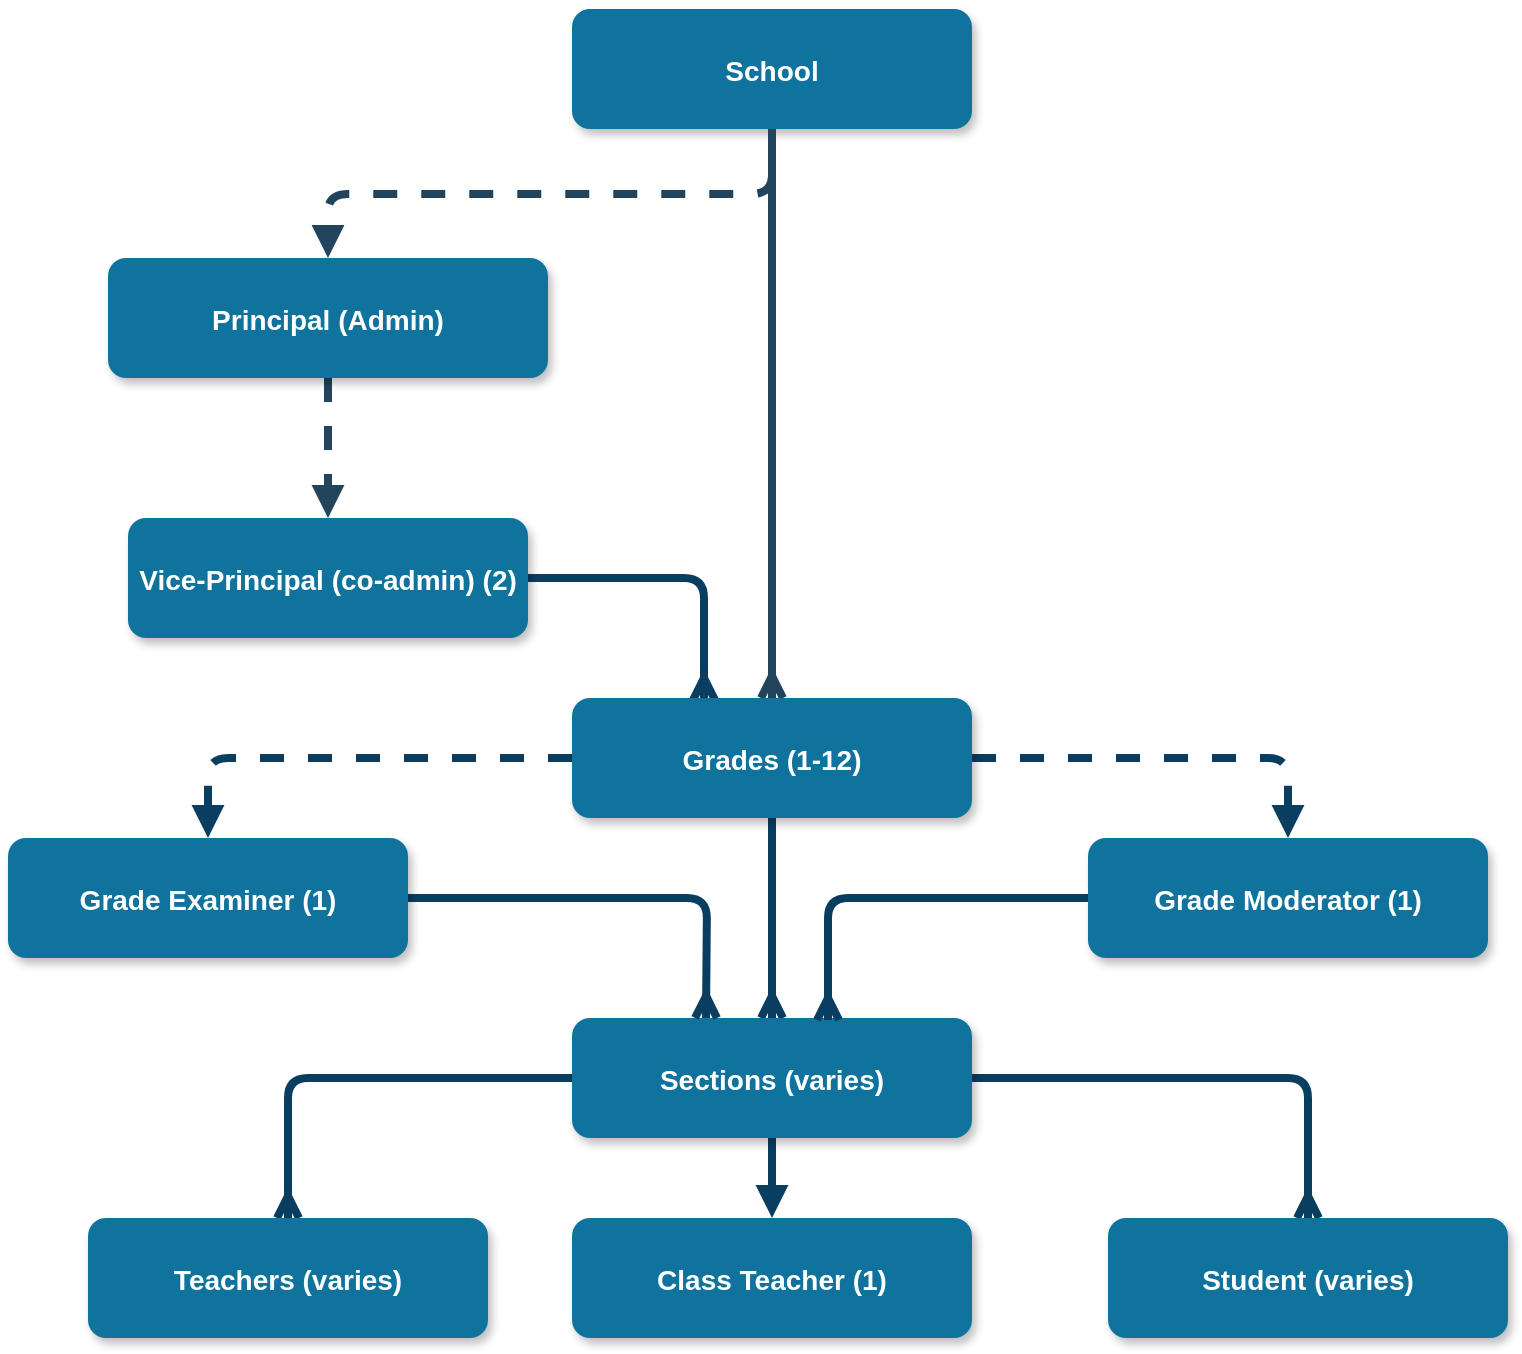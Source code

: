 <mxfile version="14.5.10" type="github">
  <diagram name="Page-1" id="97916047-d0de-89f5-080d-49f4d83e522f">
    <mxGraphModel dx="1117" dy="1064" grid="1" gridSize="10" guides="1" tooltips="1" connect="1" arrows="1" fold="1" page="1" pageScale="1.5" pageWidth="1169" pageHeight="827" background="#ffffff" math="0" shadow="0">
      <root>
        <mxCell id="0" />
        <mxCell id="1" parent="0" />
        <mxCell id="8MC2DWyYjMER8P40MpTn-35" style="edgeStyle=elbowEdgeStyle;orthogonalLoop=1;jettySize=auto;elbow=vertical;html=1;entryX=0.5;entryY=0;entryDx=0;entryDy=0;endArrow=ERmany;endFill=0;strokeColor=#23445D;strokeWidth=4;" edge="1" parent="1" source="2" target="H-iCgf8CoXjkj9gifYdi-56">
          <mxGeometry relative="1" as="geometry" />
        </mxCell>
        <mxCell id="2" value="School" style="rounded=1;fillColor=#10739E;strokeColor=none;shadow=1;gradientColor=none;fontStyle=1;fontColor=#FFFFFF;fontSize=14;" parent="1" vertex="1">
          <mxGeometry x="672" y="205.5" width="200" height="60" as="geometry" />
        </mxCell>
        <mxCell id="8MC2DWyYjMER8P40MpTn-34" style="edgeStyle=elbowEdgeStyle;orthogonalLoop=1;jettySize=auto;elbow=vertical;html=1;entryX=0.5;entryY=0;entryDx=0;entryDy=0;endArrow=block;endFill=1;strokeColor=#23445D;strokeWidth=4;dashed=1;" edge="1" parent="1" source="3" target="7">
          <mxGeometry relative="1" as="geometry" />
        </mxCell>
        <mxCell id="3" value="Principal (Admin)" style="rounded=1;fillColor=#10739E;strokeColor=none;shadow=1;gradientColor=none;fontStyle=1;fontColor=#FFFFFF;fontSize=14;" parent="1" vertex="1">
          <mxGeometry x="440" y="330" width="220" height="60" as="geometry" />
        </mxCell>
        <mxCell id="H-iCgf8CoXjkj9gifYdi-76" style="edgeStyle=orthogonalEdgeStyle;orthogonalLoop=1;jettySize=auto;html=1;startFill=0;endArrow=ERmany;endFill=0;strokeColor=#0A3E61;strokeWidth=4;entryX=0.33;entryY=0.017;entryDx=0;entryDy=0;entryPerimeter=0;" parent="1" source="7" target="H-iCgf8CoXjkj9gifYdi-56" edge="1">
          <mxGeometry relative="1" as="geometry">
            <mxPoint x="741" y="540" as="targetPoint" />
          </mxGeometry>
        </mxCell>
        <mxCell id="7" value="Vice-Principal (co-admin) (2)" style="rounded=1;fillColor=#10739E;strokeColor=none;shadow=1;gradientColor=none;fontStyle=1;fontColor=#FFFFFF;fontSize=14;" parent="1" vertex="1">
          <mxGeometry x="450" y="460" width="200" height="60" as="geometry" />
        </mxCell>
        <mxCell id="29" value="" style="edgeStyle=elbowEdgeStyle;elbow=vertical;strokeWidth=4;endArrow=block;endFill=1;fontStyle=1;strokeColor=#23445D;dashed=1;" parent="1" source="2" target="3" edge="1">
          <mxGeometry x="22" y="165.5" width="100" height="100" as="geometry">
            <mxPoint x="22" y="265.5" as="sourcePoint" />
            <mxPoint x="122" y="165.5" as="targetPoint" />
          </mxGeometry>
        </mxCell>
        <mxCell id="H-iCgf8CoXjkj9gifYdi-65" style="edgeStyle=orthogonalEdgeStyle;orthogonalLoop=1;jettySize=auto;html=1;startFill=0;endArrow=ERmany;endFill=0;strokeColor=#0A3E61;strokeWidth=4;" parent="1" source="H-iCgf8CoXjkj9gifYdi-56" target="H-iCgf8CoXjkj9gifYdi-64" edge="1">
          <mxGeometry relative="1" as="geometry" />
        </mxCell>
        <mxCell id="H-iCgf8CoXjkj9gifYdi-67" style="edgeStyle=orthogonalEdgeStyle;orthogonalLoop=1;jettySize=auto;html=1;startFill=0;endArrow=block;endFill=1;strokeColor=#0A3E61;strokeWidth=4;dashed=1;" parent="1" source="H-iCgf8CoXjkj9gifYdi-56" target="H-iCgf8CoXjkj9gifYdi-66" edge="1">
          <mxGeometry relative="1" as="geometry" />
        </mxCell>
        <mxCell id="H-iCgf8CoXjkj9gifYdi-81" style="edgeStyle=orthogonalEdgeStyle;orthogonalLoop=1;jettySize=auto;html=1;startFill=0;endArrow=block;endFill=1;strokeColor=#0A3E61;strokeWidth=4;dashed=1;" parent="1" source="H-iCgf8CoXjkj9gifYdi-56" target="H-iCgf8CoXjkj9gifYdi-78" edge="1">
          <mxGeometry relative="1" as="geometry" />
        </mxCell>
        <mxCell id="H-iCgf8CoXjkj9gifYdi-56" value="Grades (1-12)" style="rounded=1;fillColor=#10739E;strokeColor=none;shadow=1;gradientColor=none;fontStyle=1;fontColor=#FFFFFF;fontSize=14;" parent="1" vertex="1">
          <mxGeometry x="672" y="550" width="200" height="60" as="geometry" />
        </mxCell>
        <mxCell id="H-iCgf8CoXjkj9gifYdi-71" style="edgeStyle=orthogonalEdgeStyle;orthogonalLoop=1;jettySize=auto;html=1;startFill=0;endArrow=ERmany;endFill=0;strokeColor=#0A3E61;strokeWidth=4;" parent="1" source="H-iCgf8CoXjkj9gifYdi-64" target="H-iCgf8CoXjkj9gifYdi-69" edge="1">
          <mxGeometry relative="1" as="geometry" />
        </mxCell>
        <mxCell id="H-iCgf8CoXjkj9gifYdi-72" style="edgeStyle=orthogonalEdgeStyle;orthogonalLoop=1;jettySize=auto;html=1;startFill=0;endArrow=ERmany;endFill=0;strokeColor=#0A3E61;strokeWidth=4;" parent="1" source="H-iCgf8CoXjkj9gifYdi-64" target="H-iCgf8CoXjkj9gifYdi-70" edge="1">
          <mxGeometry relative="1" as="geometry" />
        </mxCell>
        <mxCell id="H-iCgf8CoXjkj9gifYdi-73" style="edgeStyle=orthogonalEdgeStyle;orthogonalLoop=1;jettySize=auto;html=1;startFill=0;endArrow=block;endFill=1;strokeColor=#0A3E61;strokeWidth=4;" parent="1" source="H-iCgf8CoXjkj9gifYdi-64" target="H-iCgf8CoXjkj9gifYdi-68" edge="1">
          <mxGeometry relative="1" as="geometry" />
        </mxCell>
        <mxCell id="H-iCgf8CoXjkj9gifYdi-64" value="Sections (varies)" style="rounded=1;fillColor=#10739E;strokeColor=none;shadow=1;gradientColor=none;fontStyle=1;fontColor=#FFFFFF;fontSize=14;" parent="1" vertex="1">
          <mxGeometry x="672" y="710" width="200" height="60" as="geometry" />
        </mxCell>
        <mxCell id="H-iCgf8CoXjkj9gifYdi-75" style="edgeStyle=orthogonalEdgeStyle;orthogonalLoop=1;jettySize=auto;html=1;entryX=0.64;entryY=0.017;entryDx=0;entryDy=0;startFill=0;endArrow=ERmany;endFill=0;strokeColor=#0A3E61;strokeWidth=4;entryPerimeter=0;" parent="1" source="H-iCgf8CoXjkj9gifYdi-66" target="H-iCgf8CoXjkj9gifYdi-64" edge="1">
          <mxGeometry relative="1" as="geometry" />
        </mxCell>
        <mxCell id="H-iCgf8CoXjkj9gifYdi-66" value="Grade Moderator (1)" style="rounded=1;fillColor=#10739E;strokeColor=none;shadow=1;gradientColor=none;fontStyle=1;fontColor=#FFFFFF;fontSize=14;" parent="1" vertex="1">
          <mxGeometry x="930" y="620" width="200" height="60" as="geometry" />
        </mxCell>
        <mxCell id="H-iCgf8CoXjkj9gifYdi-68" value="Class Teacher (1)" style="rounded=1;fillColor=#10739E;strokeColor=none;shadow=1;gradientColor=none;fontStyle=1;fontColor=#FFFFFF;fontSize=14;" parent="1" vertex="1">
          <mxGeometry x="672" y="810" width="200" height="60" as="geometry" />
        </mxCell>
        <mxCell id="H-iCgf8CoXjkj9gifYdi-69" value="Teachers (varies)" style="rounded=1;fillColor=#10739E;strokeColor=none;shadow=1;gradientColor=none;fontStyle=1;fontColor=#FFFFFF;fontSize=14;" parent="1" vertex="1">
          <mxGeometry x="430" y="810" width="200" height="60" as="geometry" />
        </mxCell>
        <mxCell id="H-iCgf8CoXjkj9gifYdi-70" value="Student (varies)" style="rounded=1;fillColor=#10739E;strokeColor=none;shadow=1;gradientColor=none;fontStyle=1;fontColor=#FFFFFF;fontSize=14;" parent="1" vertex="1">
          <mxGeometry x="940" y="810" width="200" height="60" as="geometry" />
        </mxCell>
        <mxCell id="H-iCgf8CoXjkj9gifYdi-82" style="edgeStyle=orthogonalEdgeStyle;orthogonalLoop=1;jettySize=auto;html=1;startFill=0;endArrow=ERmany;endFill=0;strokeColor=#0A3E61;strokeWidth=4;" parent="1" source="H-iCgf8CoXjkj9gifYdi-78" edge="1">
          <mxGeometry relative="1" as="geometry">
            <mxPoint x="739" y="710" as="targetPoint" />
          </mxGeometry>
        </mxCell>
        <mxCell id="H-iCgf8CoXjkj9gifYdi-78" value="Grade Examiner (1)" style="rounded=1;fillColor=#10739E;strokeColor=none;shadow=1;gradientColor=none;fontStyle=1;fontColor=#FFFFFF;fontSize=14;" parent="1" vertex="1">
          <mxGeometry x="390" y="620" width="200" height="60" as="geometry" />
        </mxCell>
      </root>
    </mxGraphModel>
  </diagram>
</mxfile>
